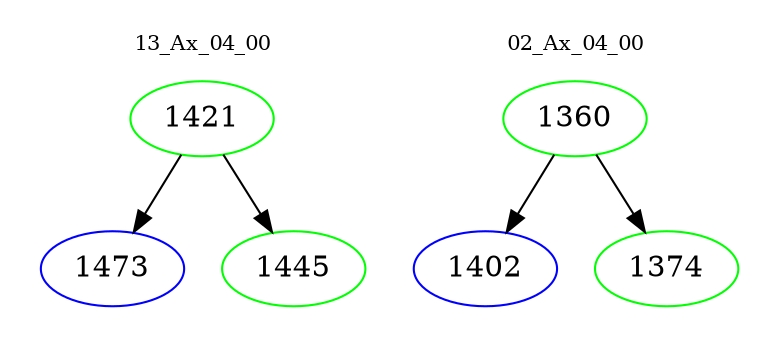 digraph{
subgraph cluster_0 {
color = white
label = "13_Ax_04_00";
fontsize=10;
T0_1421 [label="1421", color="green"]
T0_1421 -> T0_1473 [color="black"]
T0_1473 [label="1473", color="blue"]
T0_1421 -> T0_1445 [color="black"]
T0_1445 [label="1445", color="green"]
}
subgraph cluster_1 {
color = white
label = "02_Ax_04_00";
fontsize=10;
T1_1360 [label="1360", color="green"]
T1_1360 -> T1_1402 [color="black"]
T1_1402 [label="1402", color="blue"]
T1_1360 -> T1_1374 [color="black"]
T1_1374 [label="1374", color="green"]
}
}
